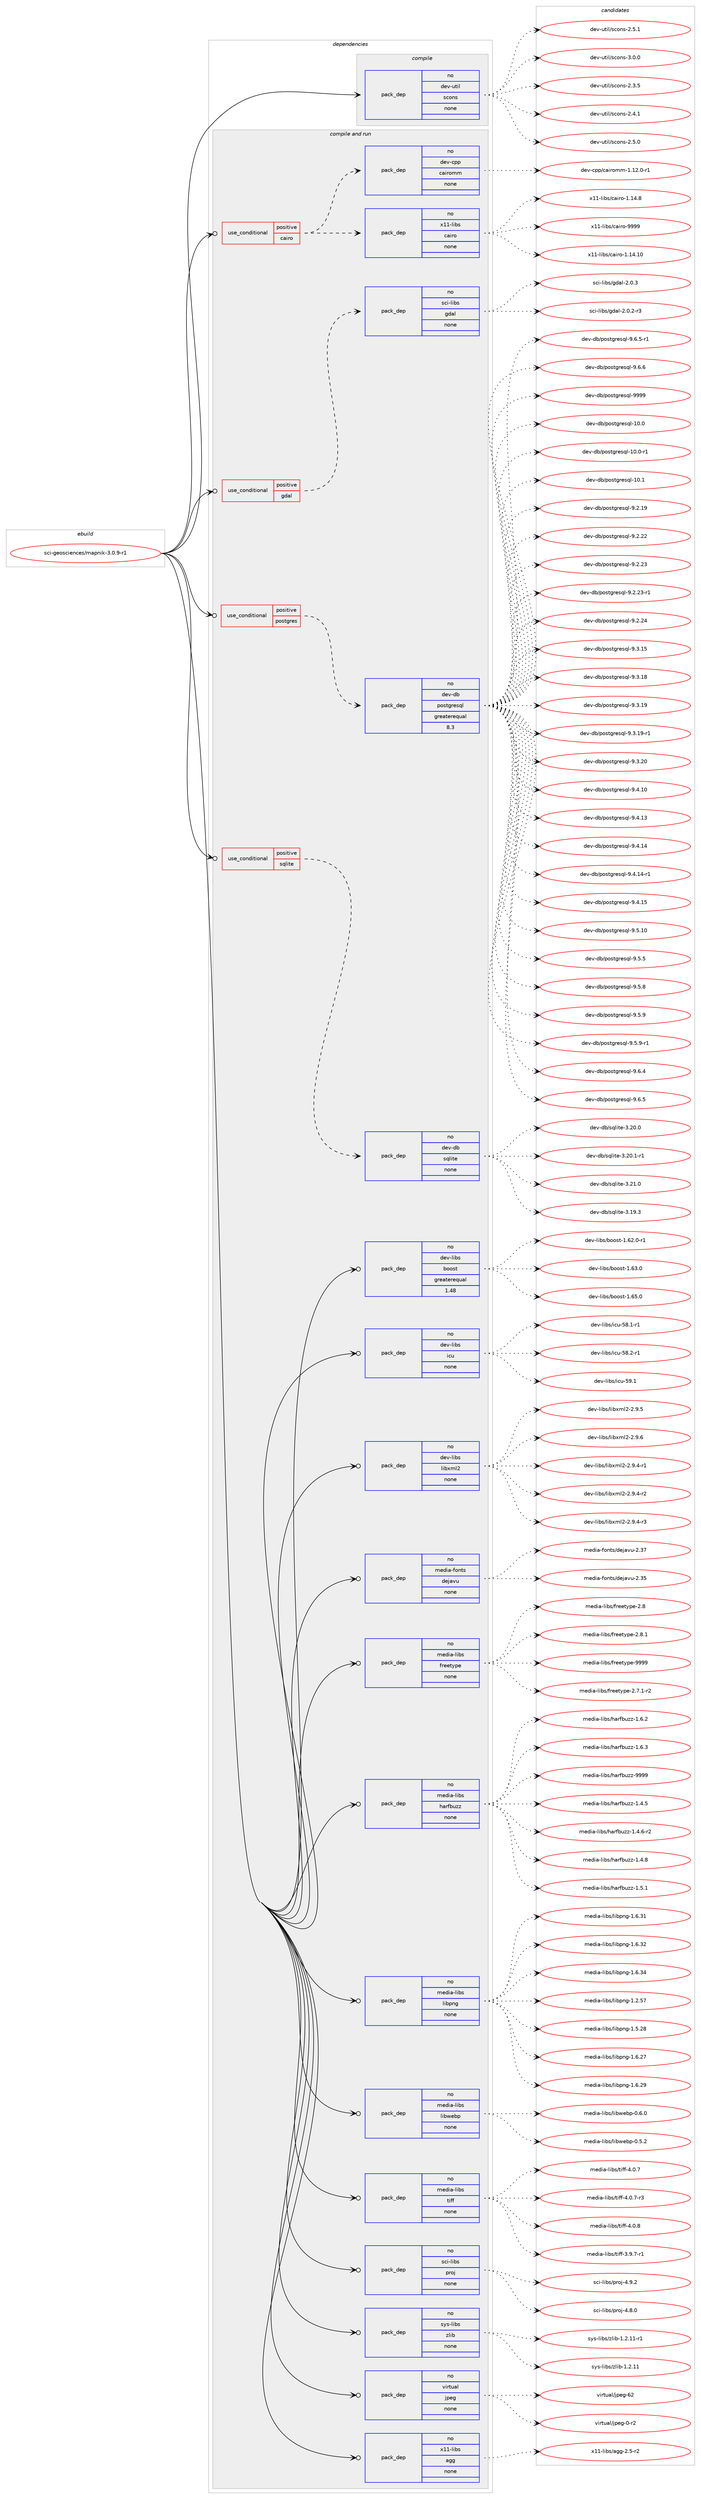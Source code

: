 digraph prolog {

# *************
# Graph options
# *************

newrank=true;
concentrate=true;
compound=true;
graph [rankdir=LR,fontname=Helvetica,fontsize=10,ranksep=1.5];#, ranksep=2.5, nodesep=0.2];
edge  [arrowhead=vee];
node  [fontname=Helvetica,fontsize=10];

# **********
# The ebuild
# **********

subgraph cluster_leftcol {
color=gray;
rank=same;
label=<<i>ebuild</i>>;
id [label="sci-geosciences/mapnik-3.0.9-r1", color=red, width=4, href="../sci-geosciences/mapnik-3.0.9-r1.svg"];
}

# ****************
# The dependencies
# ****************

subgraph cluster_midcol {
color=gray;
label=<<i>dependencies</i>>;
subgraph cluster_compile {
fillcolor="#eeeeee";
style=filled;
label=<<i>compile</i>>;
subgraph pack331044 {
dependency448829 [label=<<TABLE BORDER="0" CELLBORDER="1" CELLSPACING="0" CELLPADDING="4" WIDTH="220"><TR><TD ROWSPAN="6" CELLPADDING="30">pack_dep</TD></TR><TR><TD WIDTH="110">no</TD></TR><TR><TD>dev-util</TD></TR><TR><TD>scons</TD></TR><TR><TD>none</TD></TR><TR><TD></TD></TR></TABLE>>, shape=none, color=blue];
}
id:e -> dependency448829:w [weight=20,style="solid",arrowhead="vee"];
}
subgraph cluster_compileandrun {
fillcolor="#eeeeee";
style=filled;
label=<<i>compile and run</i>>;
subgraph cond109965 {
dependency448830 [label=<<TABLE BORDER="0" CELLBORDER="1" CELLSPACING="0" CELLPADDING="4"><TR><TD ROWSPAN="3" CELLPADDING="10">use_conditional</TD></TR><TR><TD>positive</TD></TR><TR><TD>cairo</TD></TR></TABLE>>, shape=none, color=red];
subgraph pack331045 {
dependency448831 [label=<<TABLE BORDER="0" CELLBORDER="1" CELLSPACING="0" CELLPADDING="4" WIDTH="220"><TR><TD ROWSPAN="6" CELLPADDING="30">pack_dep</TD></TR><TR><TD WIDTH="110">no</TD></TR><TR><TD>x11-libs</TD></TR><TR><TD>cairo</TD></TR><TR><TD>none</TD></TR><TR><TD></TD></TR></TABLE>>, shape=none, color=blue];
}
dependency448830:e -> dependency448831:w [weight=20,style="dashed",arrowhead="vee"];
subgraph pack331046 {
dependency448832 [label=<<TABLE BORDER="0" CELLBORDER="1" CELLSPACING="0" CELLPADDING="4" WIDTH="220"><TR><TD ROWSPAN="6" CELLPADDING="30">pack_dep</TD></TR><TR><TD WIDTH="110">no</TD></TR><TR><TD>dev-cpp</TD></TR><TR><TD>cairomm</TD></TR><TR><TD>none</TD></TR><TR><TD></TD></TR></TABLE>>, shape=none, color=blue];
}
dependency448830:e -> dependency448832:w [weight=20,style="dashed",arrowhead="vee"];
}
id:e -> dependency448830:w [weight=20,style="solid",arrowhead="odotvee"];
subgraph cond109966 {
dependency448833 [label=<<TABLE BORDER="0" CELLBORDER="1" CELLSPACING="0" CELLPADDING="4"><TR><TD ROWSPAN="3" CELLPADDING="10">use_conditional</TD></TR><TR><TD>positive</TD></TR><TR><TD>gdal</TD></TR></TABLE>>, shape=none, color=red];
subgraph pack331047 {
dependency448834 [label=<<TABLE BORDER="0" CELLBORDER="1" CELLSPACING="0" CELLPADDING="4" WIDTH="220"><TR><TD ROWSPAN="6" CELLPADDING="30">pack_dep</TD></TR><TR><TD WIDTH="110">no</TD></TR><TR><TD>sci-libs</TD></TR><TR><TD>gdal</TD></TR><TR><TD>none</TD></TR><TR><TD></TD></TR></TABLE>>, shape=none, color=blue];
}
dependency448833:e -> dependency448834:w [weight=20,style="dashed",arrowhead="vee"];
}
id:e -> dependency448833:w [weight=20,style="solid",arrowhead="odotvee"];
subgraph cond109967 {
dependency448835 [label=<<TABLE BORDER="0" CELLBORDER="1" CELLSPACING="0" CELLPADDING="4"><TR><TD ROWSPAN="3" CELLPADDING="10">use_conditional</TD></TR><TR><TD>positive</TD></TR><TR><TD>postgres</TD></TR></TABLE>>, shape=none, color=red];
subgraph pack331048 {
dependency448836 [label=<<TABLE BORDER="0" CELLBORDER="1" CELLSPACING="0" CELLPADDING="4" WIDTH="220"><TR><TD ROWSPAN="6" CELLPADDING="30">pack_dep</TD></TR><TR><TD WIDTH="110">no</TD></TR><TR><TD>dev-db</TD></TR><TR><TD>postgresql</TD></TR><TR><TD>greaterequal</TD></TR><TR><TD>8.3</TD></TR></TABLE>>, shape=none, color=blue];
}
dependency448835:e -> dependency448836:w [weight=20,style="dashed",arrowhead="vee"];
}
id:e -> dependency448835:w [weight=20,style="solid",arrowhead="odotvee"];
subgraph cond109968 {
dependency448837 [label=<<TABLE BORDER="0" CELLBORDER="1" CELLSPACING="0" CELLPADDING="4"><TR><TD ROWSPAN="3" CELLPADDING="10">use_conditional</TD></TR><TR><TD>positive</TD></TR><TR><TD>sqlite</TD></TR></TABLE>>, shape=none, color=red];
subgraph pack331049 {
dependency448838 [label=<<TABLE BORDER="0" CELLBORDER="1" CELLSPACING="0" CELLPADDING="4" WIDTH="220"><TR><TD ROWSPAN="6" CELLPADDING="30">pack_dep</TD></TR><TR><TD WIDTH="110">no</TD></TR><TR><TD>dev-db</TD></TR><TR><TD>sqlite</TD></TR><TR><TD>none</TD></TR><TR><TD></TD></TR></TABLE>>, shape=none, color=blue];
}
dependency448837:e -> dependency448838:w [weight=20,style="dashed",arrowhead="vee"];
}
id:e -> dependency448837:w [weight=20,style="solid",arrowhead="odotvee"];
subgraph pack331050 {
dependency448839 [label=<<TABLE BORDER="0" CELLBORDER="1" CELLSPACING="0" CELLPADDING="4" WIDTH="220"><TR><TD ROWSPAN="6" CELLPADDING="30">pack_dep</TD></TR><TR><TD WIDTH="110">no</TD></TR><TR><TD>dev-libs</TD></TR><TR><TD>boost</TD></TR><TR><TD>greaterequal</TD></TR><TR><TD>1.48</TD></TR></TABLE>>, shape=none, color=blue];
}
id:e -> dependency448839:w [weight=20,style="solid",arrowhead="odotvee"];
subgraph pack331051 {
dependency448840 [label=<<TABLE BORDER="0" CELLBORDER="1" CELLSPACING="0" CELLPADDING="4" WIDTH="220"><TR><TD ROWSPAN="6" CELLPADDING="30">pack_dep</TD></TR><TR><TD WIDTH="110">no</TD></TR><TR><TD>dev-libs</TD></TR><TR><TD>icu</TD></TR><TR><TD>none</TD></TR><TR><TD></TD></TR></TABLE>>, shape=none, color=blue];
}
id:e -> dependency448840:w [weight=20,style="solid",arrowhead="odotvee"];
subgraph pack331052 {
dependency448841 [label=<<TABLE BORDER="0" CELLBORDER="1" CELLSPACING="0" CELLPADDING="4" WIDTH="220"><TR><TD ROWSPAN="6" CELLPADDING="30">pack_dep</TD></TR><TR><TD WIDTH="110">no</TD></TR><TR><TD>dev-libs</TD></TR><TR><TD>libxml2</TD></TR><TR><TD>none</TD></TR><TR><TD></TD></TR></TABLE>>, shape=none, color=blue];
}
id:e -> dependency448841:w [weight=20,style="solid",arrowhead="odotvee"];
subgraph pack331053 {
dependency448842 [label=<<TABLE BORDER="0" CELLBORDER="1" CELLSPACING="0" CELLPADDING="4" WIDTH="220"><TR><TD ROWSPAN="6" CELLPADDING="30">pack_dep</TD></TR><TR><TD WIDTH="110">no</TD></TR><TR><TD>media-fonts</TD></TR><TR><TD>dejavu</TD></TR><TR><TD>none</TD></TR><TR><TD></TD></TR></TABLE>>, shape=none, color=blue];
}
id:e -> dependency448842:w [weight=20,style="solid",arrowhead="odotvee"];
subgraph pack331054 {
dependency448843 [label=<<TABLE BORDER="0" CELLBORDER="1" CELLSPACING="0" CELLPADDING="4" WIDTH="220"><TR><TD ROWSPAN="6" CELLPADDING="30">pack_dep</TD></TR><TR><TD WIDTH="110">no</TD></TR><TR><TD>media-libs</TD></TR><TR><TD>freetype</TD></TR><TR><TD>none</TD></TR><TR><TD></TD></TR></TABLE>>, shape=none, color=blue];
}
id:e -> dependency448843:w [weight=20,style="solid",arrowhead="odotvee"];
subgraph pack331055 {
dependency448844 [label=<<TABLE BORDER="0" CELLBORDER="1" CELLSPACING="0" CELLPADDING="4" WIDTH="220"><TR><TD ROWSPAN="6" CELLPADDING="30">pack_dep</TD></TR><TR><TD WIDTH="110">no</TD></TR><TR><TD>media-libs</TD></TR><TR><TD>harfbuzz</TD></TR><TR><TD>none</TD></TR><TR><TD></TD></TR></TABLE>>, shape=none, color=blue];
}
id:e -> dependency448844:w [weight=20,style="solid",arrowhead="odotvee"];
subgraph pack331056 {
dependency448845 [label=<<TABLE BORDER="0" CELLBORDER="1" CELLSPACING="0" CELLPADDING="4" WIDTH="220"><TR><TD ROWSPAN="6" CELLPADDING="30">pack_dep</TD></TR><TR><TD WIDTH="110">no</TD></TR><TR><TD>media-libs</TD></TR><TR><TD>libpng</TD></TR><TR><TD>none</TD></TR><TR><TD></TD></TR></TABLE>>, shape=none, color=blue];
}
id:e -> dependency448845:w [weight=20,style="solid",arrowhead="odotvee"];
subgraph pack331057 {
dependency448846 [label=<<TABLE BORDER="0" CELLBORDER="1" CELLSPACING="0" CELLPADDING="4" WIDTH="220"><TR><TD ROWSPAN="6" CELLPADDING="30">pack_dep</TD></TR><TR><TD WIDTH="110">no</TD></TR><TR><TD>media-libs</TD></TR><TR><TD>libwebp</TD></TR><TR><TD>none</TD></TR><TR><TD></TD></TR></TABLE>>, shape=none, color=blue];
}
id:e -> dependency448846:w [weight=20,style="solid",arrowhead="odotvee"];
subgraph pack331058 {
dependency448847 [label=<<TABLE BORDER="0" CELLBORDER="1" CELLSPACING="0" CELLPADDING="4" WIDTH="220"><TR><TD ROWSPAN="6" CELLPADDING="30">pack_dep</TD></TR><TR><TD WIDTH="110">no</TD></TR><TR><TD>media-libs</TD></TR><TR><TD>tiff</TD></TR><TR><TD>none</TD></TR><TR><TD></TD></TR></TABLE>>, shape=none, color=blue];
}
id:e -> dependency448847:w [weight=20,style="solid",arrowhead="odotvee"];
subgraph pack331059 {
dependency448848 [label=<<TABLE BORDER="0" CELLBORDER="1" CELLSPACING="0" CELLPADDING="4" WIDTH="220"><TR><TD ROWSPAN="6" CELLPADDING="30">pack_dep</TD></TR><TR><TD WIDTH="110">no</TD></TR><TR><TD>sci-libs</TD></TR><TR><TD>proj</TD></TR><TR><TD>none</TD></TR><TR><TD></TD></TR></TABLE>>, shape=none, color=blue];
}
id:e -> dependency448848:w [weight=20,style="solid",arrowhead="odotvee"];
subgraph pack331060 {
dependency448849 [label=<<TABLE BORDER="0" CELLBORDER="1" CELLSPACING="0" CELLPADDING="4" WIDTH="220"><TR><TD ROWSPAN="6" CELLPADDING="30">pack_dep</TD></TR><TR><TD WIDTH="110">no</TD></TR><TR><TD>sys-libs</TD></TR><TR><TD>zlib</TD></TR><TR><TD>none</TD></TR><TR><TD></TD></TR></TABLE>>, shape=none, color=blue];
}
id:e -> dependency448849:w [weight=20,style="solid",arrowhead="odotvee"];
subgraph pack331061 {
dependency448850 [label=<<TABLE BORDER="0" CELLBORDER="1" CELLSPACING="0" CELLPADDING="4" WIDTH="220"><TR><TD ROWSPAN="6" CELLPADDING="30">pack_dep</TD></TR><TR><TD WIDTH="110">no</TD></TR><TR><TD>virtual</TD></TR><TR><TD>jpeg</TD></TR><TR><TD>none</TD></TR><TR><TD></TD></TR></TABLE>>, shape=none, color=blue];
}
id:e -> dependency448850:w [weight=20,style="solid",arrowhead="odotvee"];
subgraph pack331062 {
dependency448851 [label=<<TABLE BORDER="0" CELLBORDER="1" CELLSPACING="0" CELLPADDING="4" WIDTH="220"><TR><TD ROWSPAN="6" CELLPADDING="30">pack_dep</TD></TR><TR><TD WIDTH="110">no</TD></TR><TR><TD>x11-libs</TD></TR><TR><TD>agg</TD></TR><TR><TD>none</TD></TR><TR><TD></TD></TR></TABLE>>, shape=none, color=blue];
}
id:e -> dependency448851:w [weight=20,style="solid",arrowhead="odotvee"];
}
subgraph cluster_run {
fillcolor="#eeeeee";
style=filled;
label=<<i>run</i>>;
}
}

# **************
# The candidates
# **************

subgraph cluster_choices {
rank=same;
color=gray;
label=<<i>candidates</i>>;

subgraph choice331044 {
color=black;
nodesep=1;
choice100101118451171161051084711599111110115455046514653 [label="dev-util/scons-2.3.5", color=red, width=4,href="../dev-util/scons-2.3.5.svg"];
choice100101118451171161051084711599111110115455046524649 [label="dev-util/scons-2.4.1", color=red, width=4,href="../dev-util/scons-2.4.1.svg"];
choice100101118451171161051084711599111110115455046534648 [label="dev-util/scons-2.5.0", color=red, width=4,href="../dev-util/scons-2.5.0.svg"];
choice100101118451171161051084711599111110115455046534649 [label="dev-util/scons-2.5.1", color=red, width=4,href="../dev-util/scons-2.5.1.svg"];
choice100101118451171161051084711599111110115455146484648 [label="dev-util/scons-3.0.0", color=red, width=4,href="../dev-util/scons-3.0.0.svg"];
dependency448829:e -> choice100101118451171161051084711599111110115455046514653:w [style=dotted,weight="100"];
dependency448829:e -> choice100101118451171161051084711599111110115455046524649:w [style=dotted,weight="100"];
dependency448829:e -> choice100101118451171161051084711599111110115455046534648:w [style=dotted,weight="100"];
dependency448829:e -> choice100101118451171161051084711599111110115455046534649:w [style=dotted,weight="100"];
dependency448829:e -> choice100101118451171161051084711599111110115455146484648:w [style=dotted,weight="100"];
}
subgraph choice331045 {
color=black;
nodesep=1;
choice120494945108105981154799971051141114549464952464948 [label="x11-libs/cairo-1.14.10", color=red, width=4,href="../x11-libs/cairo-1.14.10.svg"];
choice1204949451081059811547999710511411145494649524656 [label="x11-libs/cairo-1.14.8", color=red, width=4,href="../x11-libs/cairo-1.14.8.svg"];
choice120494945108105981154799971051141114557575757 [label="x11-libs/cairo-9999", color=red, width=4,href="../x11-libs/cairo-9999.svg"];
dependency448831:e -> choice120494945108105981154799971051141114549464952464948:w [style=dotted,weight="100"];
dependency448831:e -> choice1204949451081059811547999710511411145494649524656:w [style=dotted,weight="100"];
dependency448831:e -> choice120494945108105981154799971051141114557575757:w [style=dotted,weight="100"];
}
subgraph choice331046 {
color=black;
nodesep=1;
choice1001011184599112112479997105114111109109454946495046484511449 [label="dev-cpp/cairomm-1.12.0-r1", color=red, width=4,href="../dev-cpp/cairomm-1.12.0-r1.svg"];
dependency448832:e -> choice1001011184599112112479997105114111109109454946495046484511449:w [style=dotted,weight="100"];
}
subgraph choice331047 {
color=black;
nodesep=1;
choice11599105451081059811547103100971084550464846504511451 [label="sci-libs/gdal-2.0.2-r3", color=red, width=4,href="../sci-libs/gdal-2.0.2-r3.svg"];
choice1159910545108105981154710310097108455046484651 [label="sci-libs/gdal-2.0.3", color=red, width=4,href="../sci-libs/gdal-2.0.3.svg"];
dependency448834:e -> choice11599105451081059811547103100971084550464846504511451:w [style=dotted,weight="100"];
dependency448834:e -> choice1159910545108105981154710310097108455046484651:w [style=dotted,weight="100"];
}
subgraph choice331048 {
color=black;
nodesep=1;
choice1001011184510098471121111151161031141011151131084549484648 [label="dev-db/postgresql-10.0", color=red, width=4,href="../dev-db/postgresql-10.0.svg"];
choice10010111845100984711211111511610311410111511310845494846484511449 [label="dev-db/postgresql-10.0-r1", color=red, width=4,href="../dev-db/postgresql-10.0-r1.svg"];
choice1001011184510098471121111151161031141011151131084549484649 [label="dev-db/postgresql-10.1", color=red, width=4,href="../dev-db/postgresql-10.1.svg"];
choice10010111845100984711211111511610311410111511310845574650464957 [label="dev-db/postgresql-9.2.19", color=red, width=4,href="../dev-db/postgresql-9.2.19.svg"];
choice10010111845100984711211111511610311410111511310845574650465050 [label="dev-db/postgresql-9.2.22", color=red, width=4,href="../dev-db/postgresql-9.2.22.svg"];
choice10010111845100984711211111511610311410111511310845574650465051 [label="dev-db/postgresql-9.2.23", color=red, width=4,href="../dev-db/postgresql-9.2.23.svg"];
choice100101118451009847112111115116103114101115113108455746504650514511449 [label="dev-db/postgresql-9.2.23-r1", color=red, width=4,href="../dev-db/postgresql-9.2.23-r1.svg"];
choice10010111845100984711211111511610311410111511310845574650465052 [label="dev-db/postgresql-9.2.24", color=red, width=4,href="../dev-db/postgresql-9.2.24.svg"];
choice10010111845100984711211111511610311410111511310845574651464953 [label="dev-db/postgresql-9.3.15", color=red, width=4,href="../dev-db/postgresql-9.3.15.svg"];
choice10010111845100984711211111511610311410111511310845574651464956 [label="dev-db/postgresql-9.3.18", color=red, width=4,href="../dev-db/postgresql-9.3.18.svg"];
choice10010111845100984711211111511610311410111511310845574651464957 [label="dev-db/postgresql-9.3.19", color=red, width=4,href="../dev-db/postgresql-9.3.19.svg"];
choice100101118451009847112111115116103114101115113108455746514649574511449 [label="dev-db/postgresql-9.3.19-r1", color=red, width=4,href="../dev-db/postgresql-9.3.19-r1.svg"];
choice10010111845100984711211111511610311410111511310845574651465048 [label="dev-db/postgresql-9.3.20", color=red, width=4,href="../dev-db/postgresql-9.3.20.svg"];
choice10010111845100984711211111511610311410111511310845574652464948 [label="dev-db/postgresql-9.4.10", color=red, width=4,href="../dev-db/postgresql-9.4.10.svg"];
choice10010111845100984711211111511610311410111511310845574652464951 [label="dev-db/postgresql-9.4.13", color=red, width=4,href="../dev-db/postgresql-9.4.13.svg"];
choice10010111845100984711211111511610311410111511310845574652464952 [label="dev-db/postgresql-9.4.14", color=red, width=4,href="../dev-db/postgresql-9.4.14.svg"];
choice100101118451009847112111115116103114101115113108455746524649524511449 [label="dev-db/postgresql-9.4.14-r1", color=red, width=4,href="../dev-db/postgresql-9.4.14-r1.svg"];
choice10010111845100984711211111511610311410111511310845574652464953 [label="dev-db/postgresql-9.4.15", color=red, width=4,href="../dev-db/postgresql-9.4.15.svg"];
choice10010111845100984711211111511610311410111511310845574653464948 [label="dev-db/postgresql-9.5.10", color=red, width=4,href="../dev-db/postgresql-9.5.10.svg"];
choice100101118451009847112111115116103114101115113108455746534653 [label="dev-db/postgresql-9.5.5", color=red, width=4,href="../dev-db/postgresql-9.5.5.svg"];
choice100101118451009847112111115116103114101115113108455746534656 [label="dev-db/postgresql-9.5.8", color=red, width=4,href="../dev-db/postgresql-9.5.8.svg"];
choice100101118451009847112111115116103114101115113108455746534657 [label="dev-db/postgresql-9.5.9", color=red, width=4,href="../dev-db/postgresql-9.5.9.svg"];
choice1001011184510098471121111151161031141011151131084557465346574511449 [label="dev-db/postgresql-9.5.9-r1", color=red, width=4,href="../dev-db/postgresql-9.5.9-r1.svg"];
choice100101118451009847112111115116103114101115113108455746544652 [label="dev-db/postgresql-9.6.4", color=red, width=4,href="../dev-db/postgresql-9.6.4.svg"];
choice100101118451009847112111115116103114101115113108455746544653 [label="dev-db/postgresql-9.6.5", color=red, width=4,href="../dev-db/postgresql-9.6.5.svg"];
choice1001011184510098471121111151161031141011151131084557465446534511449 [label="dev-db/postgresql-9.6.5-r1", color=red, width=4,href="../dev-db/postgresql-9.6.5-r1.svg"];
choice100101118451009847112111115116103114101115113108455746544654 [label="dev-db/postgresql-9.6.6", color=red, width=4,href="../dev-db/postgresql-9.6.6.svg"];
choice1001011184510098471121111151161031141011151131084557575757 [label="dev-db/postgresql-9999", color=red, width=4,href="../dev-db/postgresql-9999.svg"];
dependency448836:e -> choice1001011184510098471121111151161031141011151131084549484648:w [style=dotted,weight="100"];
dependency448836:e -> choice10010111845100984711211111511610311410111511310845494846484511449:w [style=dotted,weight="100"];
dependency448836:e -> choice1001011184510098471121111151161031141011151131084549484649:w [style=dotted,weight="100"];
dependency448836:e -> choice10010111845100984711211111511610311410111511310845574650464957:w [style=dotted,weight="100"];
dependency448836:e -> choice10010111845100984711211111511610311410111511310845574650465050:w [style=dotted,weight="100"];
dependency448836:e -> choice10010111845100984711211111511610311410111511310845574650465051:w [style=dotted,weight="100"];
dependency448836:e -> choice100101118451009847112111115116103114101115113108455746504650514511449:w [style=dotted,weight="100"];
dependency448836:e -> choice10010111845100984711211111511610311410111511310845574650465052:w [style=dotted,weight="100"];
dependency448836:e -> choice10010111845100984711211111511610311410111511310845574651464953:w [style=dotted,weight="100"];
dependency448836:e -> choice10010111845100984711211111511610311410111511310845574651464956:w [style=dotted,weight="100"];
dependency448836:e -> choice10010111845100984711211111511610311410111511310845574651464957:w [style=dotted,weight="100"];
dependency448836:e -> choice100101118451009847112111115116103114101115113108455746514649574511449:w [style=dotted,weight="100"];
dependency448836:e -> choice10010111845100984711211111511610311410111511310845574651465048:w [style=dotted,weight="100"];
dependency448836:e -> choice10010111845100984711211111511610311410111511310845574652464948:w [style=dotted,weight="100"];
dependency448836:e -> choice10010111845100984711211111511610311410111511310845574652464951:w [style=dotted,weight="100"];
dependency448836:e -> choice10010111845100984711211111511610311410111511310845574652464952:w [style=dotted,weight="100"];
dependency448836:e -> choice100101118451009847112111115116103114101115113108455746524649524511449:w [style=dotted,weight="100"];
dependency448836:e -> choice10010111845100984711211111511610311410111511310845574652464953:w [style=dotted,weight="100"];
dependency448836:e -> choice10010111845100984711211111511610311410111511310845574653464948:w [style=dotted,weight="100"];
dependency448836:e -> choice100101118451009847112111115116103114101115113108455746534653:w [style=dotted,weight="100"];
dependency448836:e -> choice100101118451009847112111115116103114101115113108455746534656:w [style=dotted,weight="100"];
dependency448836:e -> choice100101118451009847112111115116103114101115113108455746534657:w [style=dotted,weight="100"];
dependency448836:e -> choice1001011184510098471121111151161031141011151131084557465346574511449:w [style=dotted,weight="100"];
dependency448836:e -> choice100101118451009847112111115116103114101115113108455746544652:w [style=dotted,weight="100"];
dependency448836:e -> choice100101118451009847112111115116103114101115113108455746544653:w [style=dotted,weight="100"];
dependency448836:e -> choice1001011184510098471121111151161031141011151131084557465446534511449:w [style=dotted,weight="100"];
dependency448836:e -> choice100101118451009847112111115116103114101115113108455746544654:w [style=dotted,weight="100"];
dependency448836:e -> choice1001011184510098471121111151161031141011151131084557575757:w [style=dotted,weight="100"];
}
subgraph choice331049 {
color=black;
nodesep=1;
choice10010111845100984711511310810511610145514649574651 [label="dev-db/sqlite-3.19.3", color=red, width=4,href="../dev-db/sqlite-3.19.3.svg"];
choice10010111845100984711511310810511610145514650484648 [label="dev-db/sqlite-3.20.0", color=red, width=4,href="../dev-db/sqlite-3.20.0.svg"];
choice100101118451009847115113108105116101455146504846494511449 [label="dev-db/sqlite-3.20.1-r1", color=red, width=4,href="../dev-db/sqlite-3.20.1-r1.svg"];
choice10010111845100984711511310810511610145514650494648 [label="dev-db/sqlite-3.21.0", color=red, width=4,href="../dev-db/sqlite-3.21.0.svg"];
dependency448838:e -> choice10010111845100984711511310810511610145514649574651:w [style=dotted,weight="100"];
dependency448838:e -> choice10010111845100984711511310810511610145514650484648:w [style=dotted,weight="100"];
dependency448838:e -> choice100101118451009847115113108105116101455146504846494511449:w [style=dotted,weight="100"];
dependency448838:e -> choice10010111845100984711511310810511610145514650494648:w [style=dotted,weight="100"];
}
subgraph choice331050 {
color=black;
nodesep=1;
choice10010111845108105981154798111111115116454946545046484511449 [label="dev-libs/boost-1.62.0-r1", color=red, width=4,href="../dev-libs/boost-1.62.0-r1.svg"];
choice1001011184510810598115479811111111511645494654514648 [label="dev-libs/boost-1.63.0", color=red, width=4,href="../dev-libs/boost-1.63.0.svg"];
choice1001011184510810598115479811111111511645494654534648 [label="dev-libs/boost-1.65.0", color=red, width=4,href="../dev-libs/boost-1.65.0.svg"];
dependency448839:e -> choice10010111845108105981154798111111115116454946545046484511449:w [style=dotted,weight="100"];
dependency448839:e -> choice1001011184510810598115479811111111511645494654514648:w [style=dotted,weight="100"];
dependency448839:e -> choice1001011184510810598115479811111111511645494654534648:w [style=dotted,weight="100"];
}
subgraph choice331051 {
color=black;
nodesep=1;
choice1001011184510810598115471059911745535646494511449 [label="dev-libs/icu-58.1-r1", color=red, width=4,href="../dev-libs/icu-58.1-r1.svg"];
choice1001011184510810598115471059911745535646504511449 [label="dev-libs/icu-58.2-r1", color=red, width=4,href="../dev-libs/icu-58.2-r1.svg"];
choice100101118451081059811547105991174553574649 [label="dev-libs/icu-59.1", color=red, width=4,href="../dev-libs/icu-59.1.svg"];
dependency448840:e -> choice1001011184510810598115471059911745535646494511449:w [style=dotted,weight="100"];
dependency448840:e -> choice1001011184510810598115471059911745535646504511449:w [style=dotted,weight="100"];
dependency448840:e -> choice100101118451081059811547105991174553574649:w [style=dotted,weight="100"];
}
subgraph choice331052 {
color=black;
nodesep=1;
choice10010111845108105981154710810598120109108504550465746524511449 [label="dev-libs/libxml2-2.9.4-r1", color=red, width=4,href="../dev-libs/libxml2-2.9.4-r1.svg"];
choice10010111845108105981154710810598120109108504550465746524511450 [label="dev-libs/libxml2-2.9.4-r2", color=red, width=4,href="../dev-libs/libxml2-2.9.4-r2.svg"];
choice10010111845108105981154710810598120109108504550465746524511451 [label="dev-libs/libxml2-2.9.4-r3", color=red, width=4,href="../dev-libs/libxml2-2.9.4-r3.svg"];
choice1001011184510810598115471081059812010910850455046574653 [label="dev-libs/libxml2-2.9.5", color=red, width=4,href="../dev-libs/libxml2-2.9.5.svg"];
choice1001011184510810598115471081059812010910850455046574654 [label="dev-libs/libxml2-2.9.6", color=red, width=4,href="../dev-libs/libxml2-2.9.6.svg"];
dependency448841:e -> choice10010111845108105981154710810598120109108504550465746524511449:w [style=dotted,weight="100"];
dependency448841:e -> choice10010111845108105981154710810598120109108504550465746524511450:w [style=dotted,weight="100"];
dependency448841:e -> choice10010111845108105981154710810598120109108504550465746524511451:w [style=dotted,weight="100"];
dependency448841:e -> choice1001011184510810598115471081059812010910850455046574653:w [style=dotted,weight="100"];
dependency448841:e -> choice1001011184510810598115471081059812010910850455046574654:w [style=dotted,weight="100"];
}
subgraph choice331053 {
color=black;
nodesep=1;
choice109101100105974510211111011611547100101106971181174550465153 [label="media-fonts/dejavu-2.35", color=red, width=4,href="../media-fonts/dejavu-2.35.svg"];
choice109101100105974510211111011611547100101106971181174550465155 [label="media-fonts/dejavu-2.37", color=red, width=4,href="../media-fonts/dejavu-2.37.svg"];
dependency448842:e -> choice109101100105974510211111011611547100101106971181174550465153:w [style=dotted,weight="100"];
dependency448842:e -> choice109101100105974510211111011611547100101106971181174550465155:w [style=dotted,weight="100"];
}
subgraph choice331054 {
color=black;
nodesep=1;
choice109101100105974510810598115471021141011011161211121014550465546494511450 [label="media-libs/freetype-2.7.1-r2", color=red, width=4,href="../media-libs/freetype-2.7.1-r2.svg"];
choice1091011001059745108105981154710211410110111612111210145504656 [label="media-libs/freetype-2.8", color=red, width=4,href="../media-libs/freetype-2.8.svg"];
choice10910110010597451081059811547102114101101116121112101455046564649 [label="media-libs/freetype-2.8.1", color=red, width=4,href="../media-libs/freetype-2.8.1.svg"];
choice109101100105974510810598115471021141011011161211121014557575757 [label="media-libs/freetype-9999", color=red, width=4,href="../media-libs/freetype-9999.svg"];
dependency448843:e -> choice109101100105974510810598115471021141011011161211121014550465546494511450:w [style=dotted,weight="100"];
dependency448843:e -> choice1091011001059745108105981154710211410110111612111210145504656:w [style=dotted,weight="100"];
dependency448843:e -> choice10910110010597451081059811547102114101101116121112101455046564649:w [style=dotted,weight="100"];
dependency448843:e -> choice109101100105974510810598115471021141011011161211121014557575757:w [style=dotted,weight="100"];
}
subgraph choice331055 {
color=black;
nodesep=1;
choice109101100105974510810598115471049711410298117122122454946524653 [label="media-libs/harfbuzz-1.4.5", color=red, width=4,href="../media-libs/harfbuzz-1.4.5.svg"];
choice1091011001059745108105981154710497114102981171221224549465246544511450 [label="media-libs/harfbuzz-1.4.6-r2", color=red, width=4,href="../media-libs/harfbuzz-1.4.6-r2.svg"];
choice109101100105974510810598115471049711410298117122122454946524656 [label="media-libs/harfbuzz-1.4.8", color=red, width=4,href="../media-libs/harfbuzz-1.4.8.svg"];
choice109101100105974510810598115471049711410298117122122454946534649 [label="media-libs/harfbuzz-1.5.1", color=red, width=4,href="../media-libs/harfbuzz-1.5.1.svg"];
choice109101100105974510810598115471049711410298117122122454946544650 [label="media-libs/harfbuzz-1.6.2", color=red, width=4,href="../media-libs/harfbuzz-1.6.2.svg"];
choice109101100105974510810598115471049711410298117122122454946544651 [label="media-libs/harfbuzz-1.6.3", color=red, width=4,href="../media-libs/harfbuzz-1.6.3.svg"];
choice1091011001059745108105981154710497114102981171221224557575757 [label="media-libs/harfbuzz-9999", color=red, width=4,href="../media-libs/harfbuzz-9999.svg"];
dependency448844:e -> choice109101100105974510810598115471049711410298117122122454946524653:w [style=dotted,weight="100"];
dependency448844:e -> choice1091011001059745108105981154710497114102981171221224549465246544511450:w [style=dotted,weight="100"];
dependency448844:e -> choice109101100105974510810598115471049711410298117122122454946524656:w [style=dotted,weight="100"];
dependency448844:e -> choice109101100105974510810598115471049711410298117122122454946534649:w [style=dotted,weight="100"];
dependency448844:e -> choice109101100105974510810598115471049711410298117122122454946544650:w [style=dotted,weight="100"];
dependency448844:e -> choice109101100105974510810598115471049711410298117122122454946544651:w [style=dotted,weight="100"];
dependency448844:e -> choice1091011001059745108105981154710497114102981171221224557575757:w [style=dotted,weight="100"];
}
subgraph choice331056 {
color=black;
nodesep=1;
choice109101100105974510810598115471081059811211010345494650465355 [label="media-libs/libpng-1.2.57", color=red, width=4,href="../media-libs/libpng-1.2.57.svg"];
choice109101100105974510810598115471081059811211010345494653465056 [label="media-libs/libpng-1.5.28", color=red, width=4,href="../media-libs/libpng-1.5.28.svg"];
choice109101100105974510810598115471081059811211010345494654465055 [label="media-libs/libpng-1.6.27", color=red, width=4,href="../media-libs/libpng-1.6.27.svg"];
choice109101100105974510810598115471081059811211010345494654465057 [label="media-libs/libpng-1.6.29", color=red, width=4,href="../media-libs/libpng-1.6.29.svg"];
choice109101100105974510810598115471081059811211010345494654465149 [label="media-libs/libpng-1.6.31", color=red, width=4,href="../media-libs/libpng-1.6.31.svg"];
choice109101100105974510810598115471081059811211010345494654465150 [label="media-libs/libpng-1.6.32", color=red, width=4,href="../media-libs/libpng-1.6.32.svg"];
choice109101100105974510810598115471081059811211010345494654465152 [label="media-libs/libpng-1.6.34", color=red, width=4,href="../media-libs/libpng-1.6.34.svg"];
dependency448845:e -> choice109101100105974510810598115471081059811211010345494650465355:w [style=dotted,weight="100"];
dependency448845:e -> choice109101100105974510810598115471081059811211010345494653465056:w [style=dotted,weight="100"];
dependency448845:e -> choice109101100105974510810598115471081059811211010345494654465055:w [style=dotted,weight="100"];
dependency448845:e -> choice109101100105974510810598115471081059811211010345494654465057:w [style=dotted,weight="100"];
dependency448845:e -> choice109101100105974510810598115471081059811211010345494654465149:w [style=dotted,weight="100"];
dependency448845:e -> choice109101100105974510810598115471081059811211010345494654465150:w [style=dotted,weight="100"];
dependency448845:e -> choice109101100105974510810598115471081059811211010345494654465152:w [style=dotted,weight="100"];
}
subgraph choice331057 {
color=black;
nodesep=1;
choice109101100105974510810598115471081059811910198112454846534650 [label="media-libs/libwebp-0.5.2", color=red, width=4,href="../media-libs/libwebp-0.5.2.svg"];
choice109101100105974510810598115471081059811910198112454846544648 [label="media-libs/libwebp-0.6.0", color=red, width=4,href="../media-libs/libwebp-0.6.0.svg"];
dependency448846:e -> choice109101100105974510810598115471081059811910198112454846534650:w [style=dotted,weight="100"];
dependency448846:e -> choice109101100105974510810598115471081059811910198112454846544648:w [style=dotted,weight="100"];
}
subgraph choice331058 {
color=black;
nodesep=1;
choice109101100105974510810598115471161051021024551465746554511449 [label="media-libs/tiff-3.9.7-r1", color=red, width=4,href="../media-libs/tiff-3.9.7-r1.svg"];
choice10910110010597451081059811547116105102102455246484655 [label="media-libs/tiff-4.0.7", color=red, width=4,href="../media-libs/tiff-4.0.7.svg"];
choice109101100105974510810598115471161051021024552464846554511451 [label="media-libs/tiff-4.0.7-r3", color=red, width=4,href="../media-libs/tiff-4.0.7-r3.svg"];
choice10910110010597451081059811547116105102102455246484656 [label="media-libs/tiff-4.0.8", color=red, width=4,href="../media-libs/tiff-4.0.8.svg"];
dependency448847:e -> choice109101100105974510810598115471161051021024551465746554511449:w [style=dotted,weight="100"];
dependency448847:e -> choice10910110010597451081059811547116105102102455246484655:w [style=dotted,weight="100"];
dependency448847:e -> choice109101100105974510810598115471161051021024552464846554511451:w [style=dotted,weight="100"];
dependency448847:e -> choice10910110010597451081059811547116105102102455246484656:w [style=dotted,weight="100"];
}
subgraph choice331059 {
color=black;
nodesep=1;
choice11599105451081059811547112114111106455246564648 [label="sci-libs/proj-4.8.0", color=red, width=4,href="../sci-libs/proj-4.8.0.svg"];
choice11599105451081059811547112114111106455246574650 [label="sci-libs/proj-4.9.2", color=red, width=4,href="../sci-libs/proj-4.9.2.svg"];
dependency448848:e -> choice11599105451081059811547112114111106455246564648:w [style=dotted,weight="100"];
dependency448848:e -> choice11599105451081059811547112114111106455246574650:w [style=dotted,weight="100"];
}
subgraph choice331060 {
color=black;
nodesep=1;
choice1151211154510810598115471221081059845494650464949 [label="sys-libs/zlib-1.2.11", color=red, width=4,href="../sys-libs/zlib-1.2.11.svg"];
choice11512111545108105981154712210810598454946504649494511449 [label="sys-libs/zlib-1.2.11-r1", color=red, width=4,href="../sys-libs/zlib-1.2.11-r1.svg"];
dependency448849:e -> choice1151211154510810598115471221081059845494650464949:w [style=dotted,weight="100"];
dependency448849:e -> choice11512111545108105981154712210810598454946504649494511449:w [style=dotted,weight="100"];
}
subgraph choice331061 {
color=black;
nodesep=1;
choice118105114116117971084710611210110345484511450 [label="virtual/jpeg-0-r2", color=red, width=4,href="../virtual/jpeg-0-r2.svg"];
choice1181051141161179710847106112101103455450 [label="virtual/jpeg-62", color=red, width=4,href="../virtual/jpeg-62.svg"];
dependency448850:e -> choice118105114116117971084710611210110345484511450:w [style=dotted,weight="100"];
dependency448850:e -> choice1181051141161179710847106112101103455450:w [style=dotted,weight="100"];
}
subgraph choice331062 {
color=black;
nodesep=1;
choice120494945108105981154797103103455046534511450 [label="x11-libs/agg-2.5-r2", color=red, width=4,href="../x11-libs/agg-2.5-r2.svg"];
dependency448851:e -> choice120494945108105981154797103103455046534511450:w [style=dotted,weight="100"];
}
}

}
